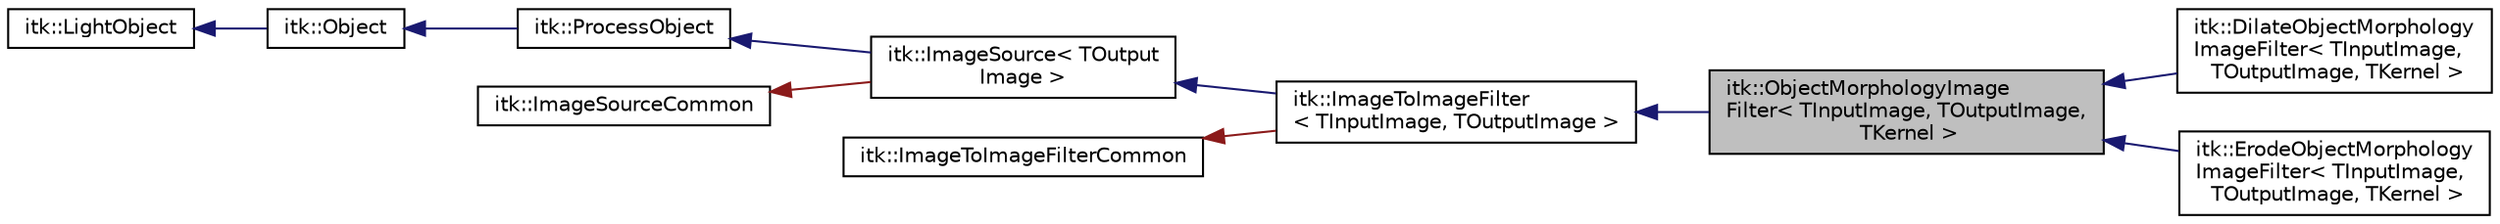 digraph "itk::ObjectMorphologyImageFilter&lt; TInputImage, TOutputImage, TKernel &gt;"
{
 // LATEX_PDF_SIZE
  edge [fontname="Helvetica",fontsize="10",labelfontname="Helvetica",labelfontsize="10"];
  node [fontname="Helvetica",fontsize="10",shape=record];
  rankdir="LR";
  Node1 [label="itk::ObjectMorphologyImage\lFilter\< TInputImage, TOutputImage,\l TKernel \>",height=0.2,width=0.4,color="black", fillcolor="grey75", style="filled", fontcolor="black",tooltip="Base class for the morphological operations being applied to isolated objects in an image."];
  Node2 -> Node1 [dir="back",color="midnightblue",fontsize="10",style="solid",fontname="Helvetica"];
  Node2 [label="itk::ImageToImageFilter\l\< TInputImage, TOutputImage \>",height=0.2,width=0.4,color="black", fillcolor="white", style="filled",URL="$classitk_1_1ImageToImageFilter.html",tooltip="Base class for filters that take an image as input and produce an image as output."];
  Node3 -> Node2 [dir="back",color="midnightblue",fontsize="10",style="solid",fontname="Helvetica"];
  Node3 [label="itk::ImageSource\< TOutput\lImage \>",height=0.2,width=0.4,color="black", fillcolor="white", style="filled",URL="$classitk_1_1ImageSource.html",tooltip="Base class for all process objects that output image data."];
  Node4 -> Node3 [dir="back",color="midnightblue",fontsize="10",style="solid",fontname="Helvetica"];
  Node4 [label="itk::ProcessObject",height=0.2,width=0.4,color="black", fillcolor="white", style="filled",URL="$classitk_1_1ProcessObject.html",tooltip="The base class for all process objects (source, filters, mappers) in the Insight data processing pipe..."];
  Node5 -> Node4 [dir="back",color="midnightblue",fontsize="10",style="solid",fontname="Helvetica"];
  Node5 [label="itk::Object",height=0.2,width=0.4,color="black", fillcolor="white", style="filled",URL="$classitk_1_1Object.html",tooltip="Base class for most ITK classes."];
  Node6 -> Node5 [dir="back",color="midnightblue",fontsize="10",style="solid",fontname="Helvetica"];
  Node6 [label="itk::LightObject",height=0.2,width=0.4,color="black", fillcolor="white", style="filled",URL="$classitk_1_1LightObject.html",tooltip="Light weight base class for most itk classes."];
  Node7 -> Node3 [dir="back",color="firebrick4",fontsize="10",style="solid",fontname="Helvetica"];
  Node7 [label="itk::ImageSourceCommon",height=0.2,width=0.4,color="black", fillcolor="white", style="filled",URL="$structitk_1_1ImageSourceCommon.html",tooltip="Secondary base class of ImageSource common between templates."];
  Node8 -> Node2 [dir="back",color="firebrick4",fontsize="10",style="solid",fontname="Helvetica"];
  Node8 [label="itk::ImageToImageFilterCommon",height=0.2,width=0.4,color="black", fillcolor="white", style="filled",URL="$classitk_1_1ImageToImageFilterCommon.html",tooltip="Secondary base class of ImageToImageFilter common between templates."];
  Node1 -> Node9 [dir="back",color="midnightblue",fontsize="10",style="solid",fontname="Helvetica"];
  Node9 [label="itk::DilateObjectMorphology\lImageFilter\< TInputImage,\l TOutputImage, TKernel \>",height=0.2,width=0.4,color="black", fillcolor="white", style="filled",URL="$classitk_1_1DilateObjectMorphologyImageFilter.html",tooltip="dilation of an object in an image"];
  Node1 -> Node10 [dir="back",color="midnightblue",fontsize="10",style="solid",fontname="Helvetica"];
  Node10 [label="itk::ErodeObjectMorphology\lImageFilter\< TInputImage,\l TOutputImage, TKernel \>",height=0.2,width=0.4,color="black", fillcolor="white", style="filled",URL="$classitk_1_1ErodeObjectMorphologyImageFilter.html",tooltip="Erosion of an object in an image."];
}
